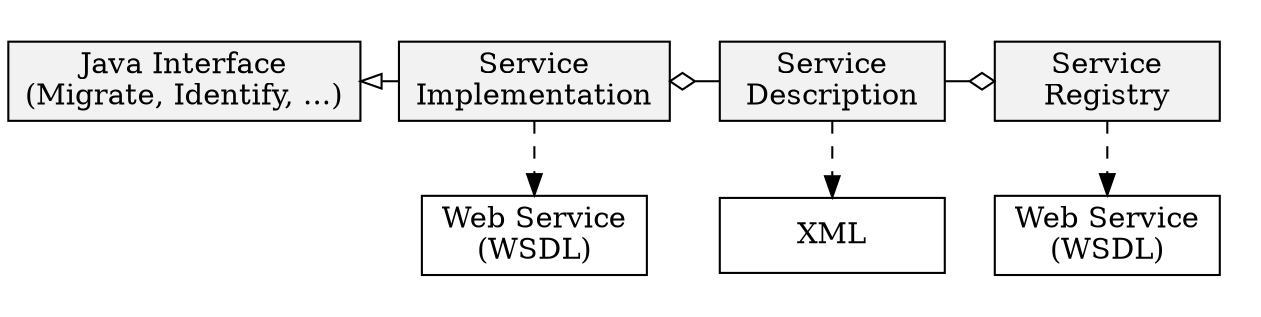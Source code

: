 /* Planets Services Java (top) and Interoperability (bottom) API */
digraph if_services {
    //label="Planets Services: Java and Web Service API"
    node[shape=box width=1.5 style=filled fillcolor="gray95"]
    //verbs[label="Preservation Verb\n(migrate, identify, ...)" fillcolor=white]
    interfaces[label="Java Interface\n(Migrate, Identify, ...)"]
    services[label="Service\nImplementation"]
    sd[label="Service\nDescription"]
    sreg[label="Service\nRegistry"]
    xml[label="XML" fillcolor=white]
    swsdl[label="Web Service\n(WSDL)" fillcolor=white]
    rwsdl[label="Web Service\n(WSDL)" fillcolor=white]
    
    //interfaces -> verbs[dir=back]
    interfaces -> services [dir=back arrowhead=none arrowtail=empty constraint=false]
    sd -> services [arrowhead=odiamond constraint=false]
    sd -> sreg [arrowhead=odiamond constraint=false]
    
    subgraph cluster_1{
        style=invis
        label=""
        services->swsdl[style=dashed]
    }
    
    subgraph cluster_2{
        style=invis
        label=""
        sd->xml[style=dashed]
    }
    
    subgraph cluster_3{
        style=invis
        label=""
        sreg->rwsdl[style=dashed]
    }
    
}